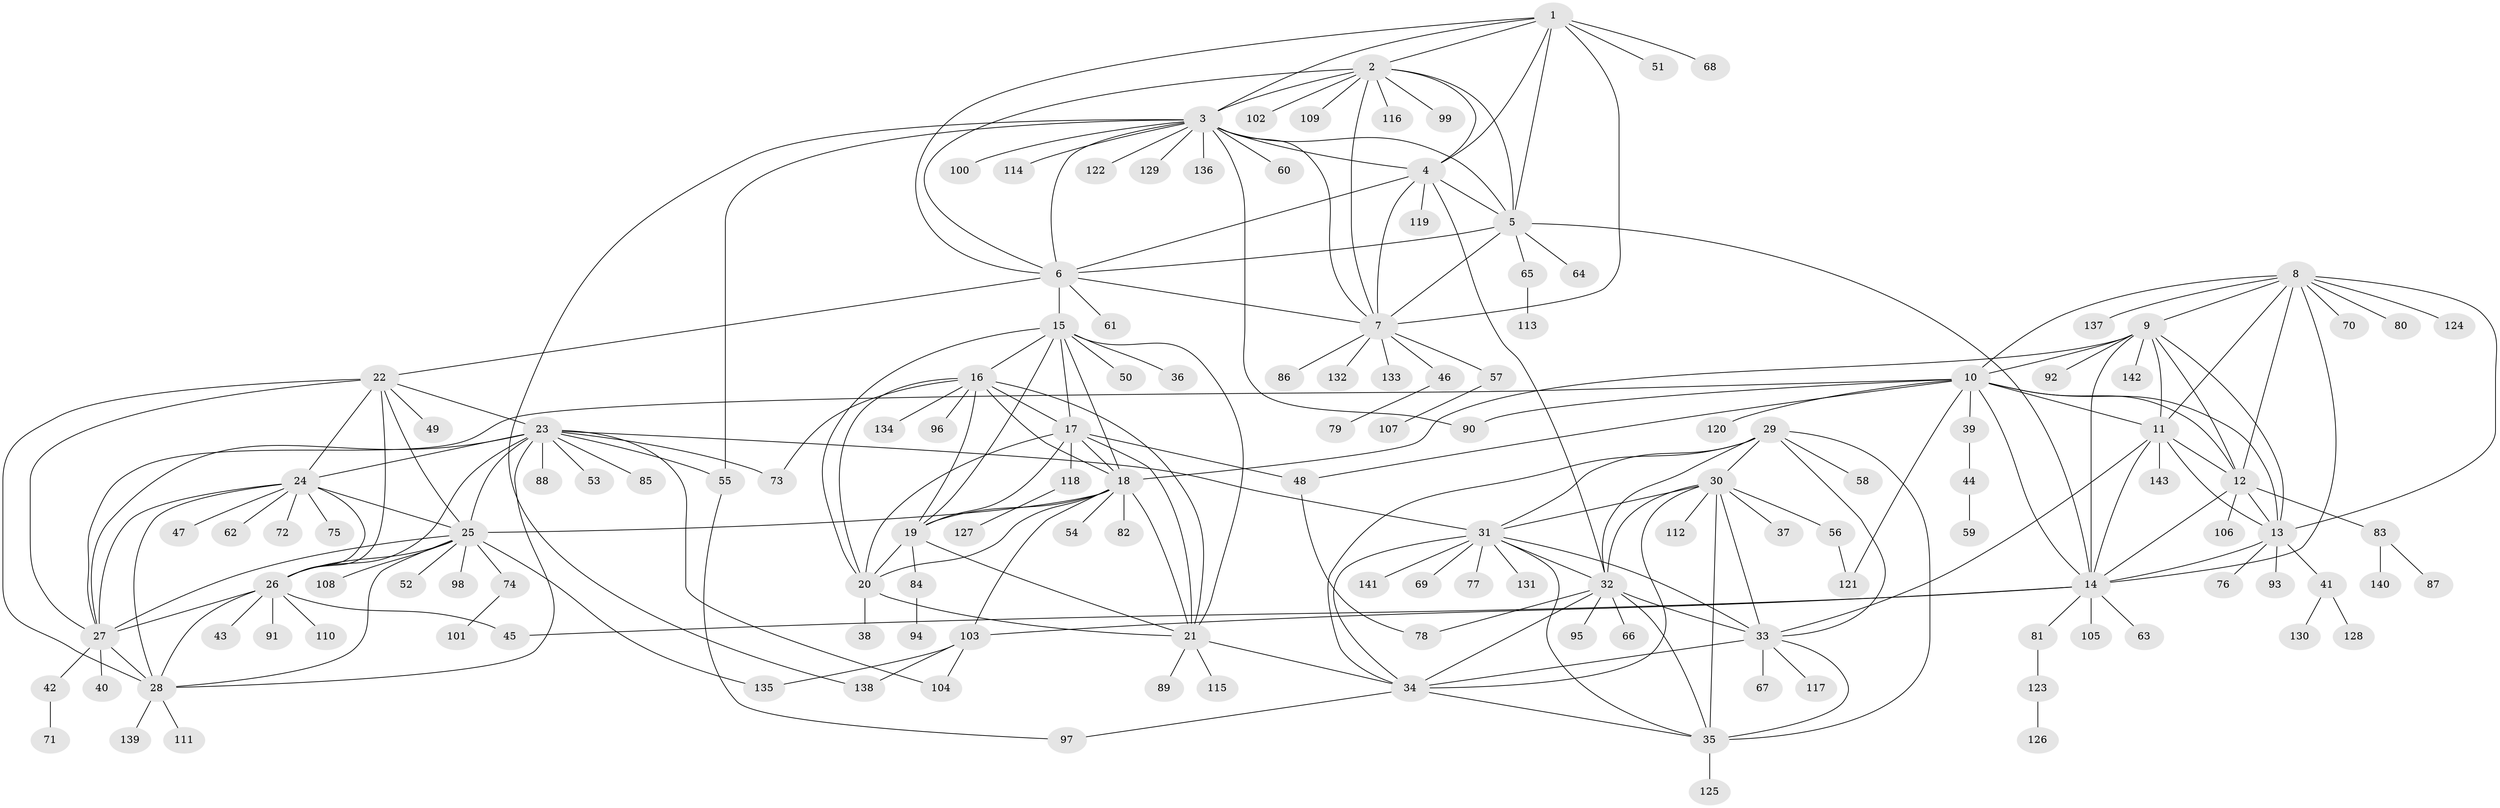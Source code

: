 // Generated by graph-tools (version 1.1) at 2025/55/03/09/25 04:55:18]
// undirected, 143 vertices, 235 edges
graph export_dot {
graph [start="1"]
  node [color=gray90,style=filled];
  1;
  2;
  3;
  4;
  5;
  6;
  7;
  8;
  9;
  10;
  11;
  12;
  13;
  14;
  15;
  16;
  17;
  18;
  19;
  20;
  21;
  22;
  23;
  24;
  25;
  26;
  27;
  28;
  29;
  30;
  31;
  32;
  33;
  34;
  35;
  36;
  37;
  38;
  39;
  40;
  41;
  42;
  43;
  44;
  45;
  46;
  47;
  48;
  49;
  50;
  51;
  52;
  53;
  54;
  55;
  56;
  57;
  58;
  59;
  60;
  61;
  62;
  63;
  64;
  65;
  66;
  67;
  68;
  69;
  70;
  71;
  72;
  73;
  74;
  75;
  76;
  77;
  78;
  79;
  80;
  81;
  82;
  83;
  84;
  85;
  86;
  87;
  88;
  89;
  90;
  91;
  92;
  93;
  94;
  95;
  96;
  97;
  98;
  99;
  100;
  101;
  102;
  103;
  104;
  105;
  106;
  107;
  108;
  109;
  110;
  111;
  112;
  113;
  114;
  115;
  116;
  117;
  118;
  119;
  120;
  121;
  122;
  123;
  124;
  125;
  126;
  127;
  128;
  129;
  130;
  131;
  132;
  133;
  134;
  135;
  136;
  137;
  138;
  139;
  140;
  141;
  142;
  143;
  1 -- 2;
  1 -- 3;
  1 -- 4;
  1 -- 5;
  1 -- 6;
  1 -- 7;
  1 -- 51;
  1 -- 68;
  2 -- 3;
  2 -- 4;
  2 -- 5;
  2 -- 6;
  2 -- 7;
  2 -- 99;
  2 -- 102;
  2 -- 109;
  2 -- 116;
  3 -- 4;
  3 -- 5;
  3 -- 6;
  3 -- 7;
  3 -- 55;
  3 -- 60;
  3 -- 90;
  3 -- 100;
  3 -- 114;
  3 -- 122;
  3 -- 129;
  3 -- 136;
  3 -- 138;
  4 -- 5;
  4 -- 6;
  4 -- 7;
  4 -- 32;
  4 -- 119;
  5 -- 6;
  5 -- 7;
  5 -- 14;
  5 -- 64;
  5 -- 65;
  6 -- 7;
  6 -- 15;
  6 -- 22;
  6 -- 61;
  7 -- 46;
  7 -- 57;
  7 -- 86;
  7 -- 132;
  7 -- 133;
  8 -- 9;
  8 -- 10;
  8 -- 11;
  8 -- 12;
  8 -- 13;
  8 -- 14;
  8 -- 70;
  8 -- 80;
  8 -- 124;
  8 -- 137;
  9 -- 10;
  9 -- 11;
  9 -- 12;
  9 -- 13;
  9 -- 14;
  9 -- 18;
  9 -- 92;
  9 -- 142;
  10 -- 11;
  10 -- 12;
  10 -- 13;
  10 -- 14;
  10 -- 27;
  10 -- 39;
  10 -- 48;
  10 -- 90;
  10 -- 120;
  10 -- 121;
  11 -- 12;
  11 -- 13;
  11 -- 14;
  11 -- 33;
  11 -- 143;
  12 -- 13;
  12 -- 14;
  12 -- 83;
  12 -- 106;
  13 -- 14;
  13 -- 41;
  13 -- 76;
  13 -- 93;
  14 -- 45;
  14 -- 63;
  14 -- 81;
  14 -- 103;
  14 -- 105;
  15 -- 16;
  15 -- 17;
  15 -- 18;
  15 -- 19;
  15 -- 20;
  15 -- 21;
  15 -- 36;
  15 -- 50;
  16 -- 17;
  16 -- 18;
  16 -- 19;
  16 -- 20;
  16 -- 21;
  16 -- 73;
  16 -- 96;
  16 -- 134;
  17 -- 18;
  17 -- 19;
  17 -- 20;
  17 -- 21;
  17 -- 48;
  17 -- 118;
  18 -- 19;
  18 -- 20;
  18 -- 21;
  18 -- 25;
  18 -- 54;
  18 -- 82;
  18 -- 103;
  19 -- 20;
  19 -- 21;
  19 -- 84;
  20 -- 21;
  20 -- 38;
  21 -- 34;
  21 -- 89;
  21 -- 115;
  22 -- 23;
  22 -- 24;
  22 -- 25;
  22 -- 26;
  22 -- 27;
  22 -- 28;
  22 -- 49;
  23 -- 24;
  23 -- 25;
  23 -- 26;
  23 -- 27;
  23 -- 28;
  23 -- 31;
  23 -- 53;
  23 -- 55;
  23 -- 73;
  23 -- 85;
  23 -- 88;
  23 -- 104;
  24 -- 25;
  24 -- 26;
  24 -- 27;
  24 -- 28;
  24 -- 47;
  24 -- 62;
  24 -- 72;
  24 -- 75;
  25 -- 26;
  25 -- 27;
  25 -- 28;
  25 -- 52;
  25 -- 74;
  25 -- 98;
  25 -- 108;
  25 -- 135;
  26 -- 27;
  26 -- 28;
  26 -- 43;
  26 -- 45;
  26 -- 91;
  26 -- 110;
  27 -- 28;
  27 -- 40;
  27 -- 42;
  28 -- 111;
  28 -- 139;
  29 -- 30;
  29 -- 31;
  29 -- 32;
  29 -- 33;
  29 -- 34;
  29 -- 35;
  29 -- 58;
  30 -- 31;
  30 -- 32;
  30 -- 33;
  30 -- 34;
  30 -- 35;
  30 -- 37;
  30 -- 56;
  30 -- 112;
  31 -- 32;
  31 -- 33;
  31 -- 34;
  31 -- 35;
  31 -- 69;
  31 -- 77;
  31 -- 131;
  31 -- 141;
  32 -- 33;
  32 -- 34;
  32 -- 35;
  32 -- 66;
  32 -- 78;
  32 -- 95;
  33 -- 34;
  33 -- 35;
  33 -- 67;
  33 -- 117;
  34 -- 35;
  34 -- 97;
  35 -- 125;
  39 -- 44;
  41 -- 128;
  41 -- 130;
  42 -- 71;
  44 -- 59;
  46 -- 79;
  48 -- 78;
  55 -- 97;
  56 -- 121;
  57 -- 107;
  65 -- 113;
  74 -- 101;
  81 -- 123;
  83 -- 87;
  83 -- 140;
  84 -- 94;
  103 -- 104;
  103 -- 135;
  103 -- 138;
  118 -- 127;
  123 -- 126;
}
